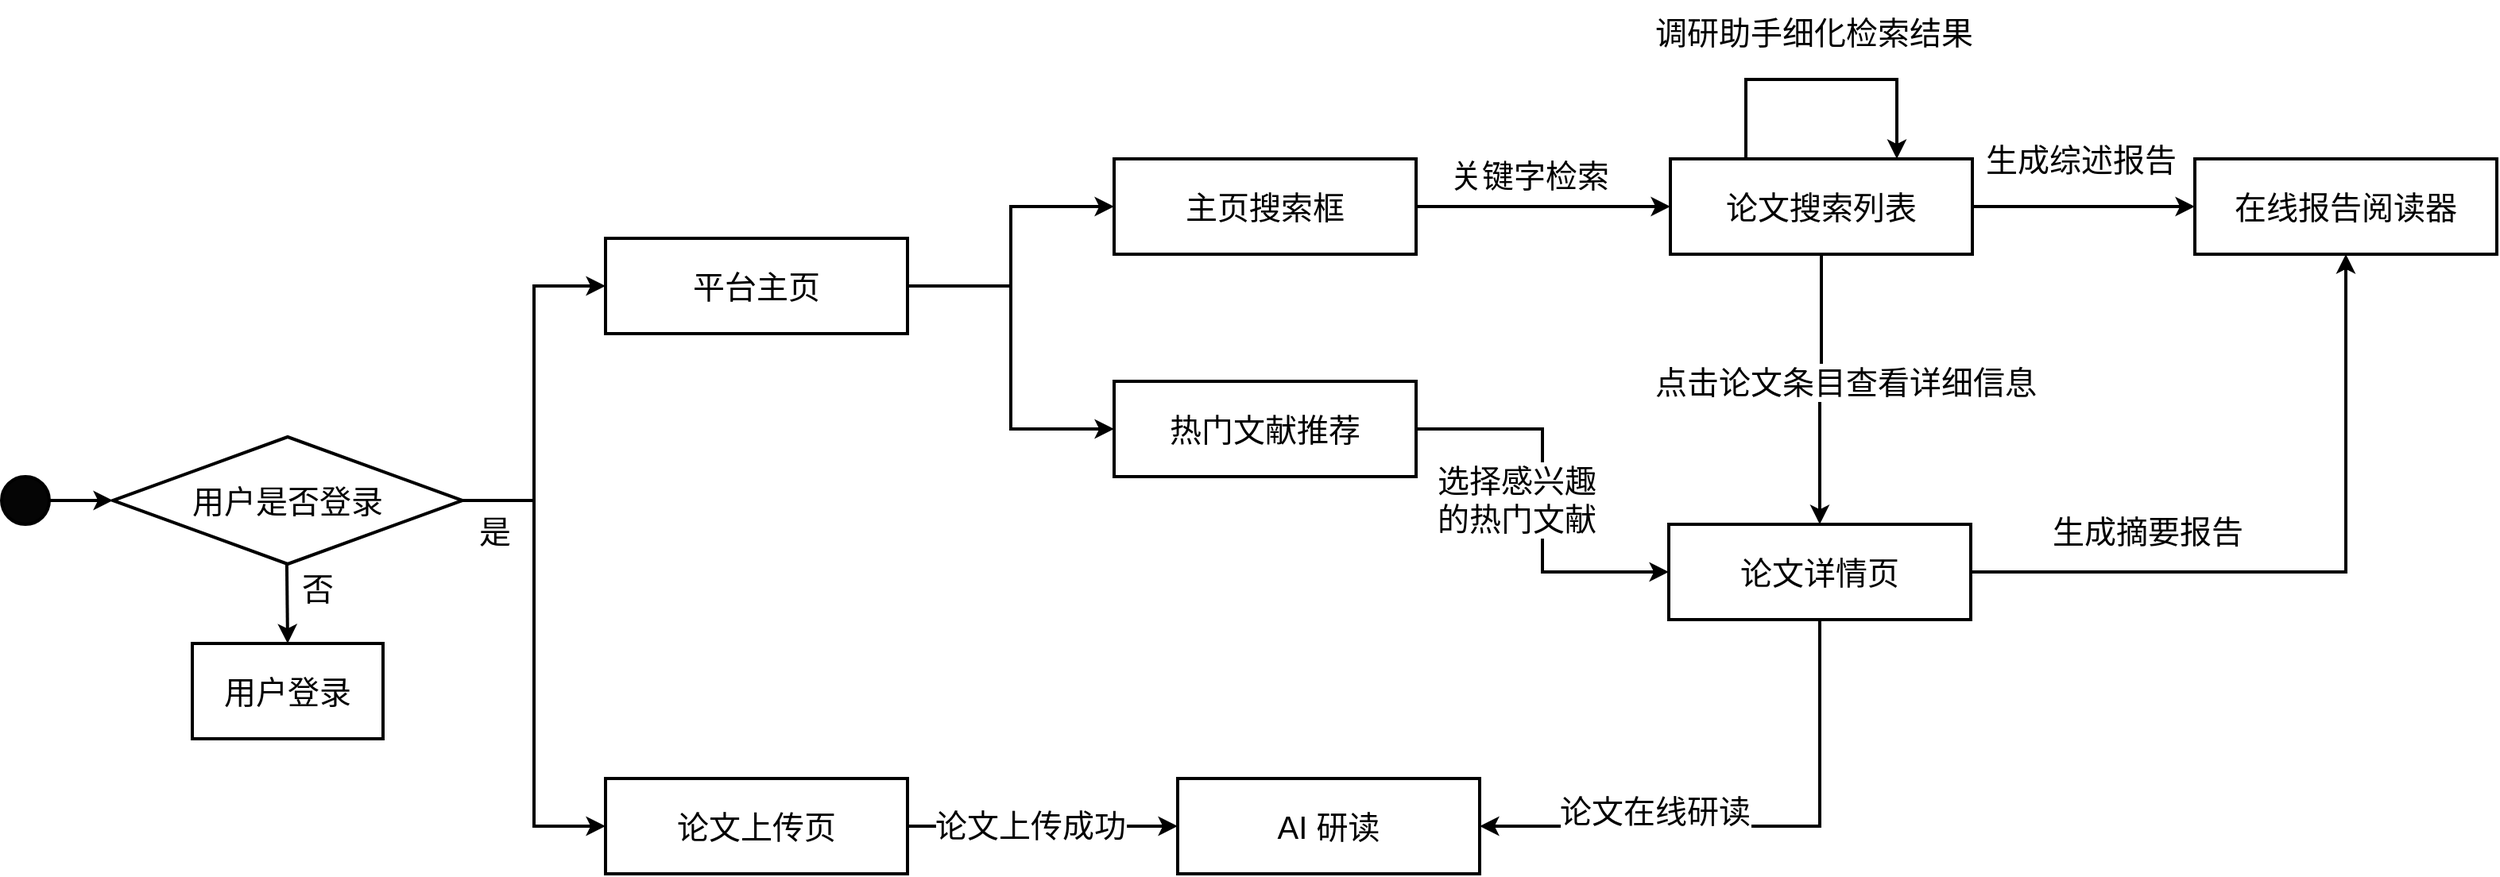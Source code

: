 <mxfile version="24.2.0" type="github">
  <diagram id="6a731a19-8d31-9384-78a2-239565b7b9f0" name="Page-1">
    <mxGraphModel dx="1351" dy="961" grid="1" gridSize="10" guides="1" tooltips="1" connect="1" arrows="1" fold="1" page="1" pageScale="1" pageWidth="1169" pageHeight="827" background="none" math="0" shadow="0">
      <root>
        <mxCell id="0" />
        <mxCell id="1" parent="0" />
        <mxCell id="Uq1h0jrlbMv9OfvFXu0p-55" value="" style="ellipse;whiteSpace=wrap;html=1;aspect=fixed;fillColor=#050505;strokeWidth=2;fontSize=20;" vertex="1" parent="1">
          <mxGeometry x="20" y="400" width="30" height="30" as="geometry" />
        </mxCell>
        <mxCell id="Uq1h0jrlbMv9OfvFXu0p-80" style="edgeStyle=orthogonalEdgeStyle;rounded=0;orthogonalLoop=1;jettySize=auto;html=1;exitX=1;exitY=0.5;exitDx=0;exitDy=0;entryX=0;entryY=0.5;entryDx=0;entryDy=0;fontSize=20;strokeWidth=2;" edge="1" parent="1" source="Uq1h0jrlbMv9OfvFXu0p-57" target="Uq1h0jrlbMv9OfvFXu0p-79">
          <mxGeometry relative="1" as="geometry" />
        </mxCell>
        <mxCell id="Uq1h0jrlbMv9OfvFXu0p-81" style="edgeStyle=orthogonalEdgeStyle;rounded=0;orthogonalLoop=1;jettySize=auto;html=1;exitX=1;exitY=0.5;exitDx=0;exitDy=0;entryX=0;entryY=0.5;entryDx=0;entryDy=0;fontSize=20;strokeWidth=2;" edge="1" parent="1" source="Uq1h0jrlbMv9OfvFXu0p-57" target="Uq1h0jrlbMv9OfvFXu0p-75">
          <mxGeometry relative="1" as="geometry" />
        </mxCell>
        <mxCell id="Uq1h0jrlbMv9OfvFXu0p-82" value="是" style="edgeLabel;html=1;align=center;verticalAlign=middle;resizable=0;points=[];fontSize=20;" vertex="1" connectable="0" parent="Uq1h0jrlbMv9OfvFXu0p-81">
          <mxGeometry x="-0.688" y="-3" relative="1" as="geometry">
            <mxPoint x="-22" y="18" as="offset" />
          </mxGeometry>
        </mxCell>
        <mxCell id="Uq1h0jrlbMv9OfvFXu0p-57" value="&lt;font style=&quot;font-size: 20px;&quot;&gt;用户是否登录&lt;/font&gt;" style="rhombus;whiteSpace=wrap;html=1;strokeWidth=2;fontSize=20;" vertex="1" parent="1">
          <mxGeometry x="90" y="375" width="220" height="80" as="geometry" />
        </mxCell>
        <mxCell id="Uq1h0jrlbMv9OfvFXu0p-58" value="" style="group;strokeWidth=2;fontSize=20;" vertex="1" connectable="0" parent="1">
          <mxGeometry x="140" y="505" width="120" height="60" as="geometry" />
        </mxCell>
        <mxCell id="Uq1h0jrlbMv9OfvFXu0p-59" value="&lt;font style=&quot;font-size: 20px;&quot;&gt;用户登录&lt;/font&gt;" style="rounded=0;whiteSpace=wrap;html=1;strokeWidth=2;fontSize=20;" vertex="1" parent="Uq1h0jrlbMv9OfvFXu0p-58">
          <mxGeometry width="120" height="60" as="geometry" />
        </mxCell>
        <mxCell id="Uq1h0jrlbMv9OfvFXu0p-60" value="" style="endArrow=classic;html=1;rounded=0;entryX=0.5;entryY=0;entryDx=0;entryDy=0;strokeWidth=2;fontSize=20;" edge="1" parent="1" target="Uq1h0jrlbMv9OfvFXu0p-59">
          <mxGeometry width="50" height="50" relative="1" as="geometry">
            <mxPoint x="199.47" y="455" as="sourcePoint" />
            <mxPoint x="539.47" y="615" as="targetPoint" />
          </mxGeometry>
        </mxCell>
        <mxCell id="Uq1h0jrlbMv9OfvFXu0p-61" value="&lt;font style=&quot;font-size: 20px;&quot;&gt;否&lt;/font&gt;" style="text;html=1;align=center;verticalAlign=middle;whiteSpace=wrap;rounded=0;strokeWidth=2;fontSize=20;" vertex="1" parent="1">
          <mxGeometry x="189.47" y="455" width="60" height="30" as="geometry" />
        </mxCell>
        <mxCell id="Uq1h0jrlbMv9OfvFXu0p-62" value="" style="endArrow=classic;html=1;rounded=0;exitX=1;exitY=0.5;exitDx=0;exitDy=0;entryX=0;entryY=0.5;entryDx=0;entryDy=0;strokeWidth=2;fontSize=20;" edge="1" parent="1" source="Uq1h0jrlbMv9OfvFXu0p-55" target="Uq1h0jrlbMv9OfvFXu0p-57">
          <mxGeometry width="50" height="50" relative="1" as="geometry">
            <mxPoint x="360" y="570" as="sourcePoint" />
            <mxPoint x="410" y="520" as="targetPoint" />
          </mxGeometry>
        </mxCell>
        <mxCell id="Uq1h0jrlbMv9OfvFXu0p-64" value="" style="group;strokeWidth=2;fontSize=20;" vertex="1" connectable="0" parent="1">
          <mxGeometry x="720" y="200" width="190" height="60" as="geometry" />
        </mxCell>
        <mxCell id="Uq1h0jrlbMv9OfvFXu0p-65" value="主页搜索框" style="rounded=0;whiteSpace=wrap;html=1;strokeWidth=2;fontSize=20;" vertex="1" parent="Uq1h0jrlbMv9OfvFXu0p-64">
          <mxGeometry width="190" height="60" as="geometry" />
        </mxCell>
        <mxCell id="Uq1h0jrlbMv9OfvFXu0p-66" value="" style="group;strokeWidth=2;fontSize=20;" vertex="1" connectable="0" parent="1">
          <mxGeometry x="720" y="340" width="190" height="60" as="geometry" />
        </mxCell>
        <mxCell id="Uq1h0jrlbMv9OfvFXu0p-67" value="热门文献推荐" style="rounded=0;whiteSpace=wrap;html=1;strokeWidth=2;fontSize=20;" vertex="1" parent="Uq1h0jrlbMv9OfvFXu0p-66">
          <mxGeometry width="190" height="60" as="geometry" />
        </mxCell>
        <mxCell id="Uq1h0jrlbMv9OfvFXu0p-68" value="" style="group;strokeWidth=2;fontSize=20;" vertex="1" connectable="0" parent="1">
          <mxGeometry x="1070" y="200" width="190" height="60" as="geometry" />
        </mxCell>
        <mxCell id="Uq1h0jrlbMv9OfvFXu0p-69" value="论文搜索列表" style="rounded=0;whiteSpace=wrap;html=1;strokeWidth=2;fontSize=20;" vertex="1" parent="Uq1h0jrlbMv9OfvFXu0p-68">
          <mxGeometry width="190" height="60" as="geometry" />
        </mxCell>
        <mxCell id="Uq1h0jrlbMv9OfvFXu0p-101" style="edgeStyle=orthogonalEdgeStyle;rounded=0;orthogonalLoop=1;jettySize=auto;html=1;exitX=0.25;exitY=0;exitDx=0;exitDy=0;entryX=0.75;entryY=0;entryDx=0;entryDy=0;fontSize=20;strokeWidth=2;" edge="1" parent="Uq1h0jrlbMv9OfvFXu0p-68" source="Uq1h0jrlbMv9OfvFXu0p-69" target="Uq1h0jrlbMv9OfvFXu0p-69">
          <mxGeometry relative="1" as="geometry">
            <Array as="points">
              <mxPoint x="48" y="-50" />
              <mxPoint x="142" y="-50" />
            </Array>
          </mxGeometry>
        </mxCell>
        <mxCell id="Uq1h0jrlbMv9OfvFXu0p-70" value="" style="group;strokeWidth=2;fontSize=20;" vertex="1" connectable="0" parent="1">
          <mxGeometry x="1065" y="430" width="190" height="60" as="geometry" />
        </mxCell>
        <mxCell id="Uq1h0jrlbMv9OfvFXu0p-71" value="论文详情页" style="rounded=0;whiteSpace=wrap;html=1;strokeWidth=2;fontSize=20;" vertex="1" parent="Uq1h0jrlbMv9OfvFXu0p-70">
          <mxGeometry x="4" width="190" height="60" as="geometry" />
        </mxCell>
        <mxCell id="Uq1h0jrlbMv9OfvFXu0p-72" value="" style="group;strokeWidth=2;fontSize=20;" vertex="1" connectable="0" parent="1">
          <mxGeometry x="760" y="590" width="190" height="60" as="geometry" />
        </mxCell>
        <mxCell id="Uq1h0jrlbMv9OfvFXu0p-73" value="AI 研读" style="rounded=0;whiteSpace=wrap;html=1;strokeWidth=2;fontSize=20;" vertex="1" parent="Uq1h0jrlbMv9OfvFXu0p-72">
          <mxGeometry width="190" height="60" as="geometry" />
        </mxCell>
        <mxCell id="Uq1h0jrlbMv9OfvFXu0p-74" value="" style="group;strokeWidth=2;fontSize=20;" vertex="1" connectable="0" parent="1">
          <mxGeometry x="400" y="590" width="190" height="60" as="geometry" />
        </mxCell>
        <mxCell id="Uq1h0jrlbMv9OfvFXu0p-75" value="论文上传页" style="rounded=0;whiteSpace=wrap;html=1;strokeWidth=2;fontSize=20;" vertex="1" parent="Uq1h0jrlbMv9OfvFXu0p-74">
          <mxGeometry width="190" height="60" as="geometry" />
        </mxCell>
        <mxCell id="Uq1h0jrlbMv9OfvFXu0p-76" value="" style="group;strokeWidth=2;fontSize=20;" vertex="1" connectable="0" parent="1">
          <mxGeometry x="1400" y="200" width="190" height="60" as="geometry" />
        </mxCell>
        <mxCell id="Uq1h0jrlbMv9OfvFXu0p-77" value="在线报告阅读器" style="rounded=0;whiteSpace=wrap;html=1;strokeWidth=2;fontSize=20;" vertex="1" parent="Uq1h0jrlbMv9OfvFXu0p-76">
          <mxGeometry width="190" height="60" as="geometry" />
        </mxCell>
        <mxCell id="Uq1h0jrlbMv9OfvFXu0p-78" value="" style="group;strokeWidth=2;fontSize=20;" vertex="1" connectable="0" parent="1">
          <mxGeometry x="400" y="250" width="190" height="60" as="geometry" />
        </mxCell>
        <mxCell id="Uq1h0jrlbMv9OfvFXu0p-79" value="平台主页" style="rounded=0;whiteSpace=wrap;html=1;strokeWidth=2;fontSize=20;" vertex="1" parent="Uq1h0jrlbMv9OfvFXu0p-78">
          <mxGeometry width="190" height="60" as="geometry" />
        </mxCell>
        <mxCell id="Uq1h0jrlbMv9OfvFXu0p-83" style="edgeStyle=orthogonalEdgeStyle;rounded=0;orthogonalLoop=1;jettySize=auto;html=1;exitX=1;exitY=0.5;exitDx=0;exitDy=0;entryX=0;entryY=0.5;entryDx=0;entryDy=0;fontSize=20;strokeWidth=2;" edge="1" parent="1" source="Uq1h0jrlbMv9OfvFXu0p-75" target="Uq1h0jrlbMv9OfvFXu0p-73">
          <mxGeometry relative="1" as="geometry" />
        </mxCell>
        <mxCell id="Uq1h0jrlbMv9OfvFXu0p-84" value="论文上传成功" style="edgeLabel;html=1;align=center;verticalAlign=middle;resizable=0;points=[];fontSize=20;" vertex="1" connectable="0" parent="Uq1h0jrlbMv9OfvFXu0p-83">
          <mxGeometry x="-0.1" y="1" relative="1" as="geometry">
            <mxPoint as="offset" />
          </mxGeometry>
        </mxCell>
        <mxCell id="Uq1h0jrlbMv9OfvFXu0p-86" style="edgeStyle=orthogonalEdgeStyle;rounded=0;orthogonalLoop=1;jettySize=auto;html=1;exitX=1;exitY=0.5;exitDx=0;exitDy=0;entryX=0;entryY=0.5;entryDx=0;entryDy=0;fontSize=20;strokeWidth=2;" edge="1" parent="1" source="Uq1h0jrlbMv9OfvFXu0p-79" target="Uq1h0jrlbMv9OfvFXu0p-65">
          <mxGeometry relative="1" as="geometry" />
        </mxCell>
        <mxCell id="Uq1h0jrlbMv9OfvFXu0p-87" style="edgeStyle=orthogonalEdgeStyle;rounded=0;orthogonalLoop=1;jettySize=auto;html=1;exitX=1;exitY=0.5;exitDx=0;exitDy=0;entryX=0;entryY=0.5;entryDx=0;entryDy=0;fontSize=20;strokeWidth=2;" edge="1" parent="1" source="Uq1h0jrlbMv9OfvFXu0p-79" target="Uq1h0jrlbMv9OfvFXu0p-67">
          <mxGeometry relative="1" as="geometry" />
        </mxCell>
        <mxCell id="Uq1h0jrlbMv9OfvFXu0p-88" style="edgeStyle=orthogonalEdgeStyle;rounded=0;orthogonalLoop=1;jettySize=auto;html=1;exitX=1;exitY=0.5;exitDx=0;exitDy=0;entryX=0;entryY=0.5;entryDx=0;entryDy=0;fontSize=20;strokeWidth=2;" edge="1" parent="1" source="Uq1h0jrlbMv9OfvFXu0p-67" target="Uq1h0jrlbMv9OfvFXu0p-71">
          <mxGeometry relative="1" as="geometry" />
        </mxCell>
        <mxCell id="Uq1h0jrlbMv9OfvFXu0p-89" value="选择感兴趣&lt;div style=&quot;font-size: 20px;&quot;&gt;的热门文献&lt;/div&gt;" style="edgeLabel;html=1;align=center;verticalAlign=middle;resizable=0;points=[];fontSize=20;" vertex="1" connectable="0" parent="Uq1h0jrlbMv9OfvFXu0p-88">
          <mxGeometry x="-0.248" y="-2" relative="1" as="geometry">
            <mxPoint x="-15" y="30" as="offset" />
          </mxGeometry>
        </mxCell>
        <mxCell id="Uq1h0jrlbMv9OfvFXu0p-90" style="edgeStyle=orthogonalEdgeStyle;rounded=0;orthogonalLoop=1;jettySize=auto;html=1;exitX=1;exitY=0.5;exitDx=0;exitDy=0;entryX=0;entryY=0.5;entryDx=0;entryDy=0;fontSize=20;strokeWidth=2;" edge="1" parent="1" source="Uq1h0jrlbMv9OfvFXu0p-65" target="Uq1h0jrlbMv9OfvFXu0p-69">
          <mxGeometry relative="1" as="geometry" />
        </mxCell>
        <mxCell id="Uq1h0jrlbMv9OfvFXu0p-91" value="关键字检索" style="edgeLabel;html=1;align=center;verticalAlign=middle;resizable=0;points=[];fontSize=20;" vertex="1" connectable="0" parent="Uq1h0jrlbMv9OfvFXu0p-90">
          <mxGeometry x="0.021" y="-5" relative="1" as="geometry">
            <mxPoint x="-11" y="-25" as="offset" />
          </mxGeometry>
        </mxCell>
        <mxCell id="Uq1h0jrlbMv9OfvFXu0p-94" value="调研助手细化检索结果" style="text;html=1;align=center;verticalAlign=middle;resizable=0;points=[];autosize=1;strokeColor=none;fillColor=none;fontSize=20;strokeWidth=2;" vertex="1" parent="1">
          <mxGeometry x="1050" y="100" width="220" height="40" as="geometry" />
        </mxCell>
        <mxCell id="Uq1h0jrlbMv9OfvFXu0p-95" style="edgeStyle=orthogonalEdgeStyle;rounded=0;orthogonalLoop=1;jettySize=auto;html=1;exitX=0.5;exitY=1;exitDx=0;exitDy=0;entryX=1;entryY=0.5;entryDx=0;entryDy=0;fontSize=20;strokeWidth=2;" edge="1" parent="1" source="Uq1h0jrlbMv9OfvFXu0p-71" target="Uq1h0jrlbMv9OfvFXu0p-73">
          <mxGeometry relative="1" as="geometry" />
        </mxCell>
        <mxCell id="Uq1h0jrlbMv9OfvFXu0p-96" value="论文在线研读" style="edgeLabel;html=1;align=center;verticalAlign=middle;resizable=0;points=[];fontSize=20;" vertex="1" connectable="0" parent="Uq1h0jrlbMv9OfvFXu0p-95">
          <mxGeometry x="0.361" y="-10" relative="1" as="geometry">
            <mxPoint as="offset" />
          </mxGeometry>
        </mxCell>
        <mxCell id="Uq1h0jrlbMv9OfvFXu0p-97" style="edgeStyle=orthogonalEdgeStyle;rounded=0;orthogonalLoop=1;jettySize=auto;html=1;exitX=1;exitY=0.5;exitDx=0;exitDy=0;entryX=0.5;entryY=1;entryDx=0;entryDy=0;fontSize=20;strokeWidth=2;" edge="1" parent="1" source="Uq1h0jrlbMv9OfvFXu0p-71" target="Uq1h0jrlbMv9OfvFXu0p-77">
          <mxGeometry relative="1" as="geometry" />
        </mxCell>
        <mxCell id="Uq1h0jrlbMv9OfvFXu0p-98" value="生成摘要报告" style="text;html=1;align=center;verticalAlign=middle;resizable=0;points=[];autosize=1;strokeColor=none;fillColor=none;fontSize=20;strokeWidth=2;" vertex="1" parent="1">
          <mxGeometry x="1300" y="414" width="140" height="40" as="geometry" />
        </mxCell>
        <mxCell id="Uq1h0jrlbMv9OfvFXu0p-99" style="edgeStyle=orthogonalEdgeStyle;rounded=0;orthogonalLoop=1;jettySize=auto;html=1;exitX=1;exitY=0.5;exitDx=0;exitDy=0;entryX=0;entryY=0.5;entryDx=0;entryDy=0;fontSize=20;strokeWidth=2;" edge="1" parent="1" source="Uq1h0jrlbMv9OfvFXu0p-69" target="Uq1h0jrlbMv9OfvFXu0p-77">
          <mxGeometry relative="1" as="geometry" />
        </mxCell>
        <mxCell id="Uq1h0jrlbMv9OfvFXu0p-100" value="生成综述报告" style="edgeLabel;html=1;align=center;verticalAlign=middle;resizable=0;points=[];fontSize=20;" vertex="1" connectable="0" parent="Uq1h0jrlbMv9OfvFXu0p-99">
          <mxGeometry x="-0.338" y="1" relative="1" as="geometry">
            <mxPoint x="21" y="-29" as="offset" />
          </mxGeometry>
        </mxCell>
        <mxCell id="Uq1h0jrlbMv9OfvFXu0p-102" style="edgeStyle=orthogonalEdgeStyle;rounded=0;orthogonalLoop=1;jettySize=auto;html=1;exitX=0.5;exitY=1;exitDx=0;exitDy=0;entryX=0.5;entryY=0;entryDx=0;entryDy=0;fontSize=20;strokeWidth=2;" edge="1" parent="1" source="Uq1h0jrlbMv9OfvFXu0p-69" target="Uq1h0jrlbMv9OfvFXu0p-71">
          <mxGeometry relative="1" as="geometry" />
        </mxCell>
        <mxCell id="Uq1h0jrlbMv9OfvFXu0p-103" value="点击论文条目查看详细信息" style="edgeLabel;html=1;align=center;verticalAlign=middle;resizable=0;points=[];fontSize=20;" vertex="1" connectable="0" parent="Uq1h0jrlbMv9OfvFXu0p-102">
          <mxGeometry x="-0.076" y="-6" relative="1" as="geometry">
            <mxPoint x="21" y="1" as="offset" />
          </mxGeometry>
        </mxCell>
      </root>
    </mxGraphModel>
  </diagram>
</mxfile>
